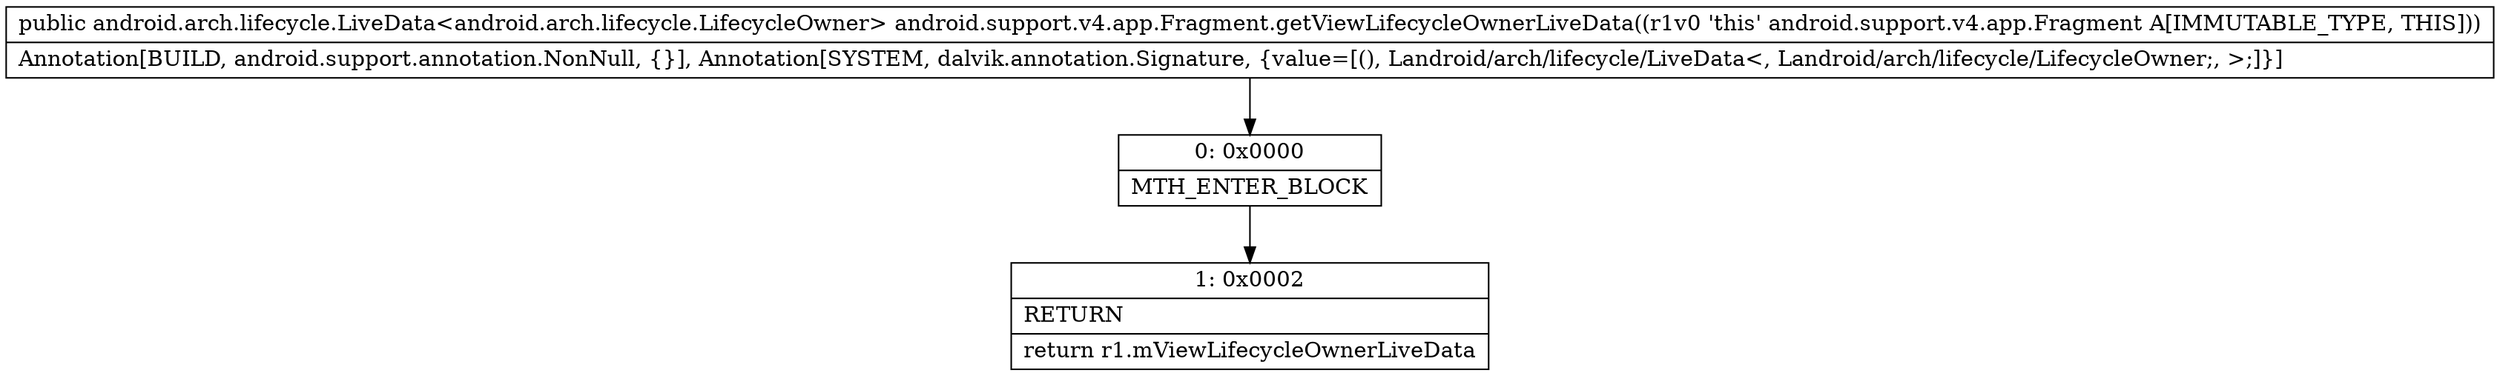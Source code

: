 digraph "CFG forandroid.support.v4.app.Fragment.getViewLifecycleOwnerLiveData()Landroid\/arch\/lifecycle\/LiveData;" {
Node_0 [shape=record,label="{0\:\ 0x0000|MTH_ENTER_BLOCK\l}"];
Node_1 [shape=record,label="{1\:\ 0x0002|RETURN\l|return r1.mViewLifecycleOwnerLiveData\l}"];
MethodNode[shape=record,label="{public android.arch.lifecycle.LiveData\<android.arch.lifecycle.LifecycleOwner\> android.support.v4.app.Fragment.getViewLifecycleOwnerLiveData((r1v0 'this' android.support.v4.app.Fragment A[IMMUTABLE_TYPE, THIS]))  | Annotation[BUILD, android.support.annotation.NonNull, \{\}], Annotation[SYSTEM, dalvik.annotation.Signature, \{value=[(), Landroid\/arch\/lifecycle\/LiveData\<, Landroid\/arch\/lifecycle\/LifecycleOwner;, \>;]\}]\l}"];
MethodNode -> Node_0;
Node_0 -> Node_1;
}

